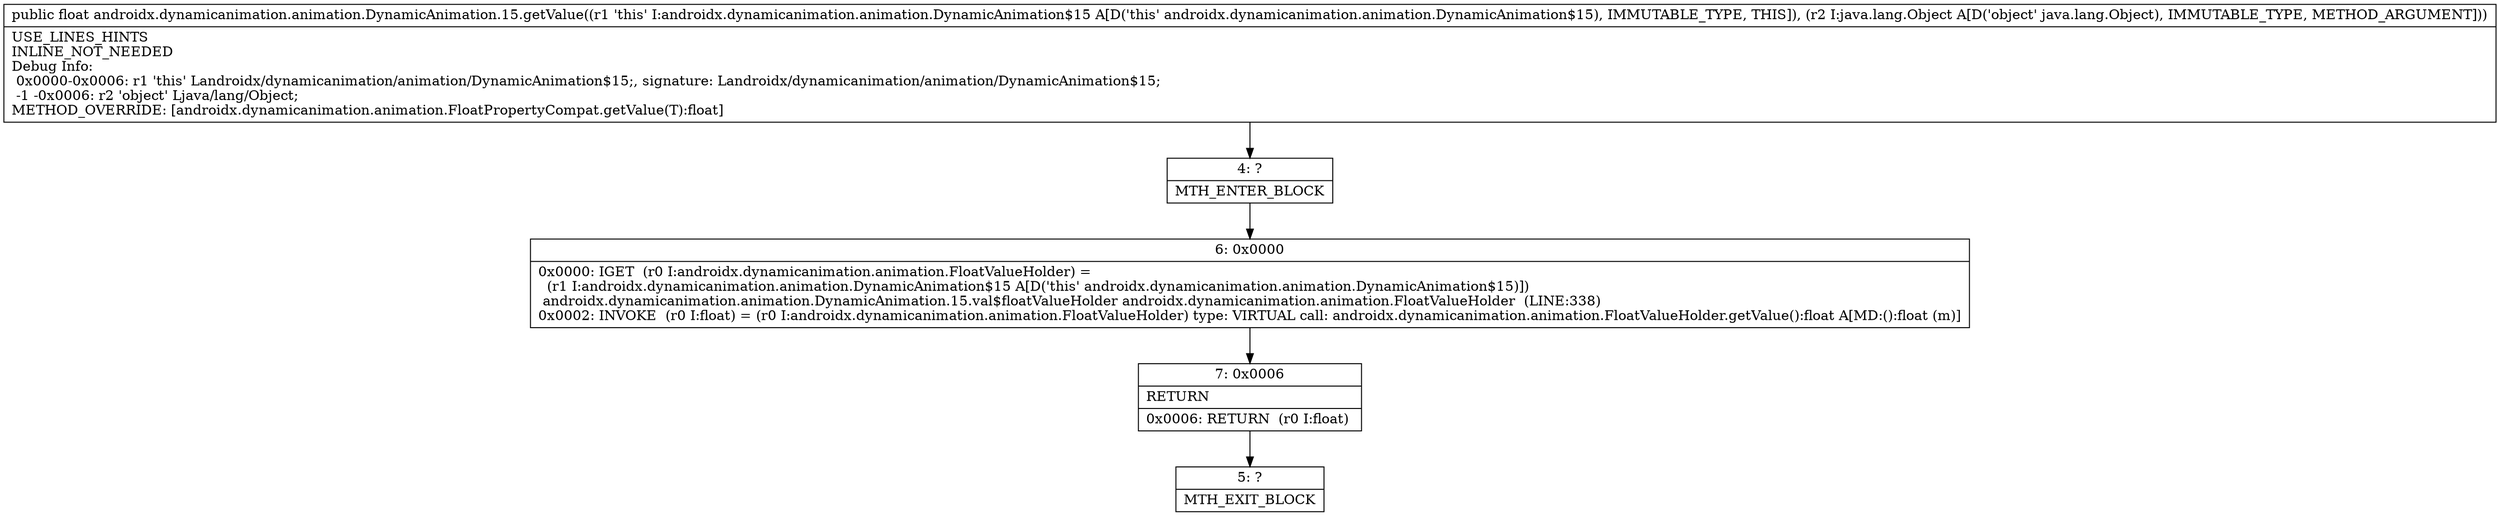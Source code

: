 digraph "CFG forandroidx.dynamicanimation.animation.DynamicAnimation.15.getValue(Ljava\/lang\/Object;)F" {
Node_4 [shape=record,label="{4\:\ ?|MTH_ENTER_BLOCK\l}"];
Node_6 [shape=record,label="{6\:\ 0x0000|0x0000: IGET  (r0 I:androidx.dynamicanimation.animation.FloatValueHolder) = \l  (r1 I:androidx.dynamicanimation.animation.DynamicAnimation$15 A[D('this' androidx.dynamicanimation.animation.DynamicAnimation$15)])\l androidx.dynamicanimation.animation.DynamicAnimation.15.val$floatValueHolder androidx.dynamicanimation.animation.FloatValueHolder  (LINE:338)\l0x0002: INVOKE  (r0 I:float) = (r0 I:androidx.dynamicanimation.animation.FloatValueHolder) type: VIRTUAL call: androidx.dynamicanimation.animation.FloatValueHolder.getValue():float A[MD:():float (m)]\l}"];
Node_7 [shape=record,label="{7\:\ 0x0006|RETURN\l|0x0006: RETURN  (r0 I:float) \l}"];
Node_5 [shape=record,label="{5\:\ ?|MTH_EXIT_BLOCK\l}"];
MethodNode[shape=record,label="{public float androidx.dynamicanimation.animation.DynamicAnimation.15.getValue((r1 'this' I:androidx.dynamicanimation.animation.DynamicAnimation$15 A[D('this' androidx.dynamicanimation.animation.DynamicAnimation$15), IMMUTABLE_TYPE, THIS]), (r2 I:java.lang.Object A[D('object' java.lang.Object), IMMUTABLE_TYPE, METHOD_ARGUMENT]))  | USE_LINES_HINTS\lINLINE_NOT_NEEDED\lDebug Info:\l  0x0000\-0x0006: r1 'this' Landroidx\/dynamicanimation\/animation\/DynamicAnimation$15;, signature: Landroidx\/dynamicanimation\/animation\/DynamicAnimation$15;\l  \-1 \-0x0006: r2 'object' Ljava\/lang\/Object;\lMETHOD_OVERRIDE: [androidx.dynamicanimation.animation.FloatPropertyCompat.getValue(T):float]\l}"];
MethodNode -> Node_4;Node_4 -> Node_6;
Node_6 -> Node_7;
Node_7 -> Node_5;
}

